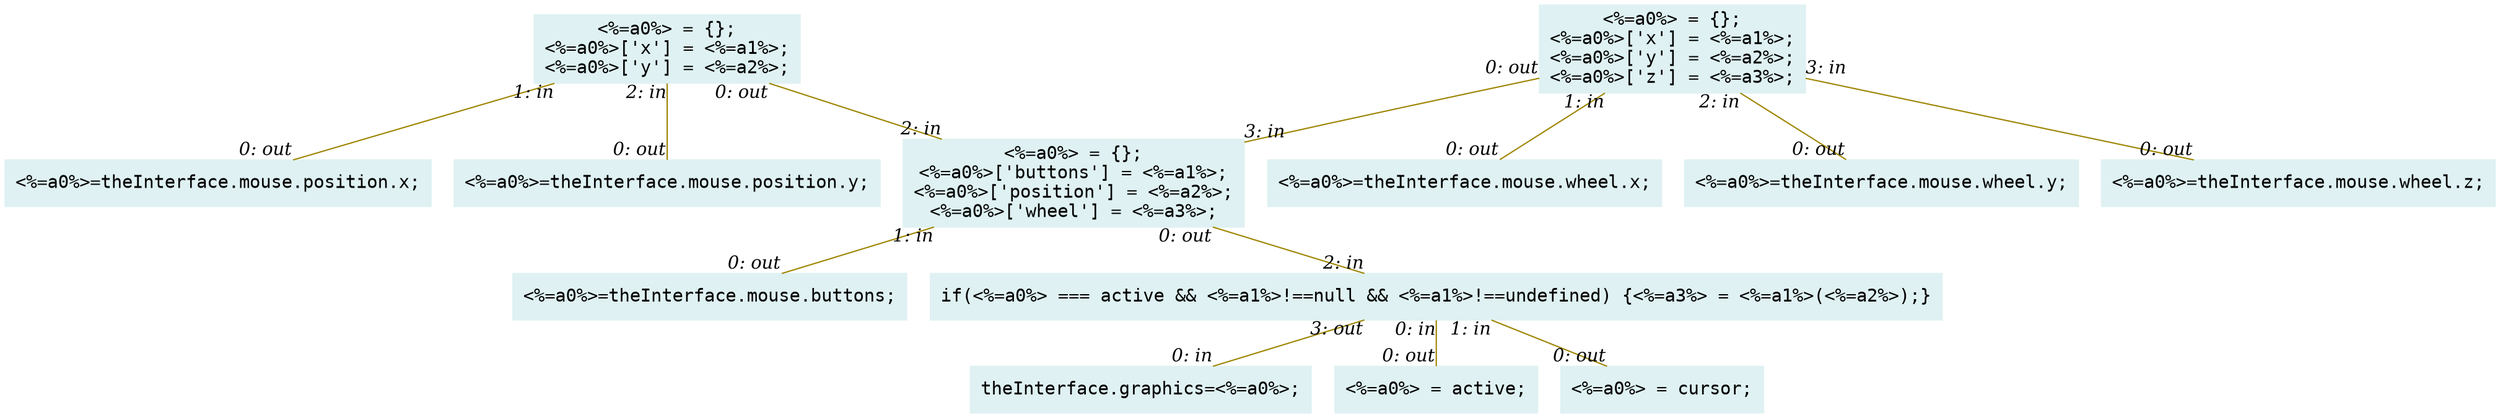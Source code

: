 digraph g{node_9264 [shape="box", style="filled", color="#dff1f2", fontname="Courier", label="<%=a0%>=theInterface.mouse.buttons;
" ]
node_9266 [shape="box", style="filled", color="#dff1f2", fontname="Courier", label="<%=a0%>=theInterface.mouse.position.x;
" ]
node_9268 [shape="box", style="filled", color="#dff1f2", fontname="Courier", label="<%=a0%>=theInterface.mouse.position.y;
" ]
node_9274 [shape="box", style="filled", color="#dff1f2", fontname="Courier", label="<%=a0%>=theInterface.mouse.wheel.x;
" ]
node_9276 [shape="box", style="filled", color="#dff1f2", fontname="Courier", label="<%=a0%>=theInterface.mouse.wheel.y;
" ]
node_9278 [shape="box", style="filled", color="#dff1f2", fontname="Courier", label="<%=a0%>=theInterface.mouse.wheel.z;
" ]
node_9290 [shape="box", style="filled", color="#dff1f2", fontname="Courier", label="theInterface.graphics=<%=a0%>;
" ]
node_9324 [shape="box", style="filled", color="#dff1f2", fontname="Courier", label="<%=a0%> = active;
" ]
node_9327 [shape="box", style="filled", color="#dff1f2", fontname="Courier", label="<%=a0%> = cursor;
" ]
node_9329 [shape="box", style="filled", color="#dff1f2", fontname="Courier", label="if(<%=a0%> === active && <%=a1%>!==null && <%=a1%>!==undefined) {<%=a3%> = <%=a1%>(<%=a2%>);}
" ]
node_9348 [shape="box", style="filled", color="#dff1f2", fontname="Courier", label="<%=a0%> = {};
<%=a0%>['buttons'] = <%=a1%>;
<%=a0%>['position'] = <%=a2%>;
<%=a0%>['wheel'] = <%=a3%>;
" ]
node_9353 [shape="box", style="filled", color="#dff1f2", fontname="Courier", label="<%=a0%> = {};
<%=a0%>['x'] = <%=a1%>;
<%=a0%>['y'] = <%=a2%>;
" ]
node_9357 [shape="box", style="filled", color="#dff1f2", fontname="Courier", label="<%=a0%> = {};
<%=a0%>['x'] = <%=a1%>;
<%=a0%>['y'] = <%=a2%>;
<%=a0%>['z'] = <%=a3%>;
" ]
node_9329 -> node_9324 [dir=none, arrowHead=none, fontname="Times-Italic", arrowsize=1, color="#9d8400", label="",  headlabel="0: out", taillabel="0: in" ]
node_9329 -> node_9327 [dir=none, arrowHead=none, fontname="Times-Italic", arrowsize=1, color="#9d8400", label="",  headlabel="0: out", taillabel="1: in" ]
node_9329 -> node_9290 [dir=none, arrowHead=none, fontname="Times-Italic", arrowsize=1, color="#9d8400", label="",  headlabel="0: in", taillabel="3: out" ]
node_9348 -> node_9264 [dir=none, arrowHead=none, fontname="Times-Italic", arrowsize=1, color="#9d8400", label="",  headlabel="0: out", taillabel="1: in" ]
node_9348 -> node_9329 [dir=none, arrowHead=none, fontname="Times-Italic", arrowsize=1, color="#9d8400", label="",  headlabel="2: in", taillabel="0: out" ]
node_9353 -> node_9266 [dir=none, arrowHead=none, fontname="Times-Italic", arrowsize=1, color="#9d8400", label="",  headlabel="0: out", taillabel="1: in" ]
node_9353 -> node_9268 [dir=none, arrowHead=none, fontname="Times-Italic", arrowsize=1, color="#9d8400", label="",  headlabel="0: out", taillabel="2: in" ]
node_9353 -> node_9348 [dir=none, arrowHead=none, fontname="Times-Italic", arrowsize=1, color="#9d8400", label="",  headlabel="2: in", taillabel="0: out" ]
node_9357 -> node_9274 [dir=none, arrowHead=none, fontname="Times-Italic", arrowsize=1, color="#9d8400", label="",  headlabel="0: out", taillabel="1: in" ]
node_9357 -> node_9276 [dir=none, arrowHead=none, fontname="Times-Italic", arrowsize=1, color="#9d8400", label="",  headlabel="0: out", taillabel="2: in" ]
node_9357 -> node_9278 [dir=none, arrowHead=none, fontname="Times-Italic", arrowsize=1, color="#9d8400", label="",  headlabel="0: out", taillabel="3: in" ]
node_9357 -> node_9348 [dir=none, arrowHead=none, fontname="Times-Italic", arrowsize=1, color="#9d8400", label="",  headlabel="3: in", taillabel="0: out" ]
}